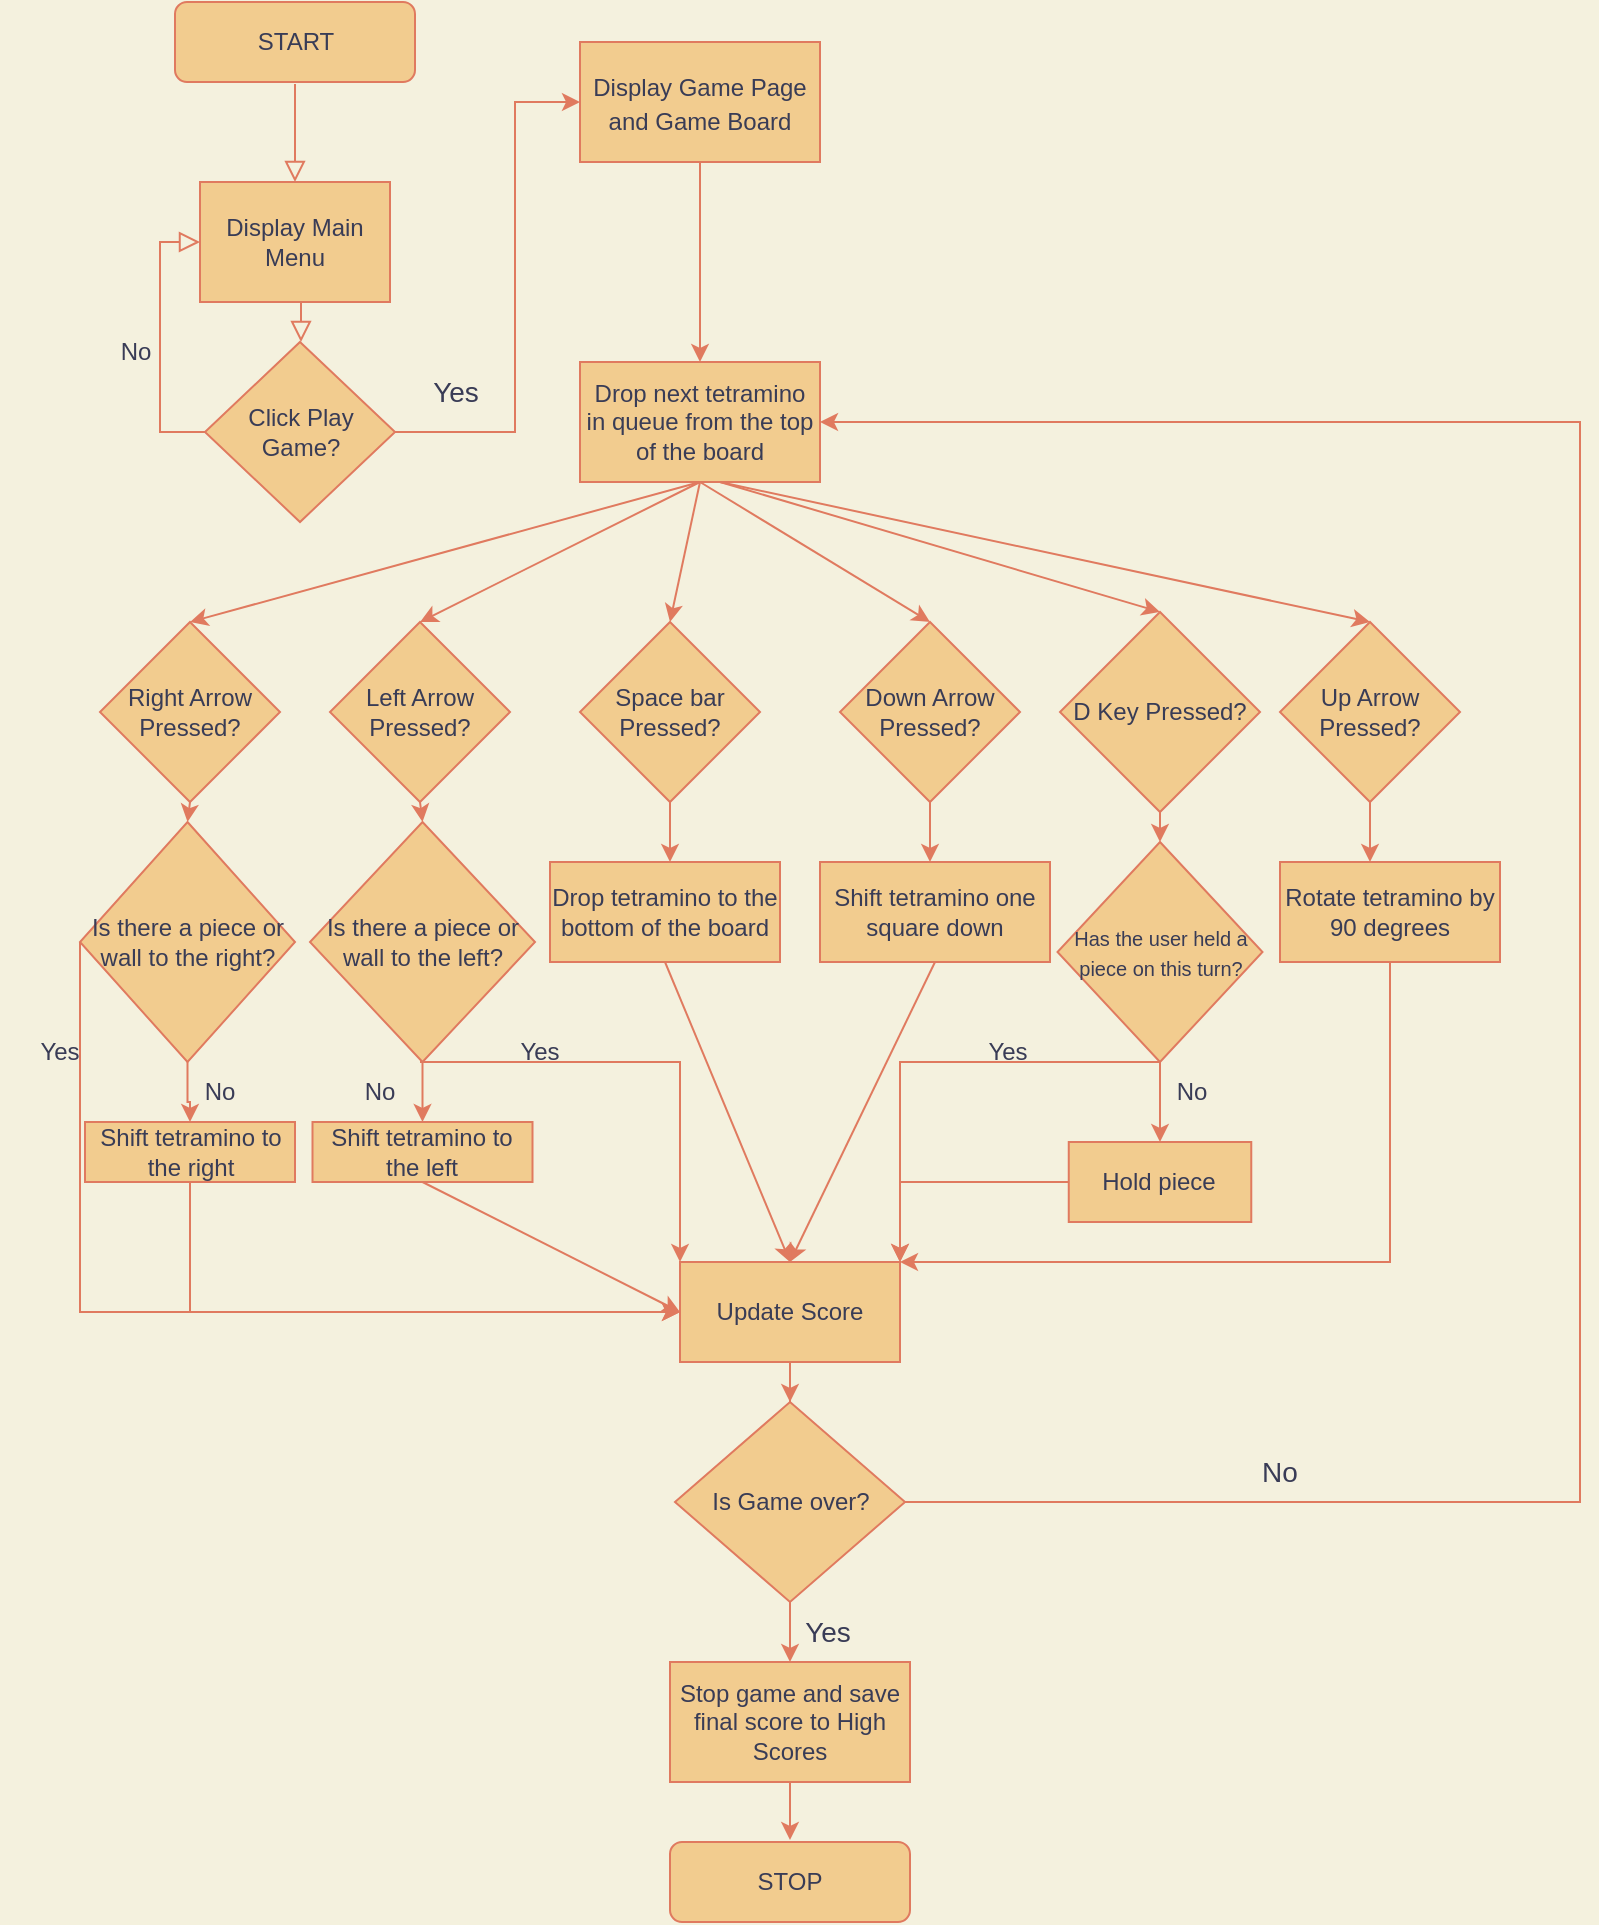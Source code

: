 <mxfile version="17.4.0" type="github">
  <diagram id="C5RBs43oDa-KdzZeNtuy" name="Page-1">
    <mxGraphModel dx="1843" dy="1023" grid="1" gridSize="10" guides="1" tooltips="1" connect="1" arrows="1" fold="1" page="1" pageScale="1" pageWidth="827" pageHeight="1169" background="#F4F1DE" math="0" shadow="0">
      <root>
        <mxCell id="WIyWlLk6GJQsqaUBKTNV-0" />
        <mxCell id="WIyWlLk6GJQsqaUBKTNV-1" parent="WIyWlLk6GJQsqaUBKTNV-0" />
        <mxCell id="WIyWlLk6GJQsqaUBKTNV-2" value="" style="rounded=0;html=1;jettySize=auto;orthogonalLoop=1;fontSize=11;endArrow=block;endFill=0;endSize=8;strokeWidth=1;shadow=0;labelBackgroundColor=none;edgeStyle=orthogonalEdgeStyle;strokeColor=#E07A5F;fontColor=#393C56;" parent="WIyWlLk6GJQsqaUBKTNV-1" source="WIyWlLk6GJQsqaUBKTNV-3" edge="1">
          <mxGeometry relative="1" as="geometry">
            <mxPoint x="147.5" y="170" as="targetPoint" />
          </mxGeometry>
        </mxCell>
        <mxCell id="WIyWlLk6GJQsqaUBKTNV-3" value="START" style="rounded=1;whiteSpace=wrap;html=1;fontSize=12;glass=0;strokeWidth=1;shadow=0;perimeterSpacing=1;labelBackgroundColor=none;fillColor=#F2CC8F;strokeColor=#E07A5F;fontColor=#393C56;" parent="WIyWlLk6GJQsqaUBKTNV-1" vertex="1">
          <mxGeometry x="87.5" y="80" width="120" height="40" as="geometry" />
        </mxCell>
        <mxCell id="WIyWlLk6GJQsqaUBKTNV-7" value="Display Main Menu" style="rounded=0;whiteSpace=wrap;html=1;fontSize=12;glass=0;strokeWidth=1;shadow=0;fillColor=#F2CC8F;strokeColor=#E07A5F;fontColor=#393C56;" parent="WIyWlLk6GJQsqaUBKTNV-1" vertex="1">
          <mxGeometry x="100" y="170" width="95" height="60" as="geometry" />
        </mxCell>
        <mxCell id="W9i5GesQ2tfGDDkS3lG0-0" value="&lt;font style=&quot;font-size: 12px&quot;&gt;Click Play Game?&lt;/font&gt;" style="rhombus;whiteSpace=wrap;html=1;rounded=0;labelBackgroundColor=none;fillColor=#F2CC8F;strokeColor=#E07A5F;fontColor=#393C56;" parent="WIyWlLk6GJQsqaUBKTNV-1" vertex="1">
          <mxGeometry x="102.5" y="250" width="95" height="90" as="geometry" />
        </mxCell>
        <mxCell id="W9i5GesQ2tfGDDkS3lG0-1" value="" style="rounded=0;html=1;jettySize=auto;orthogonalLoop=1;fontSize=11;endArrow=block;endFill=0;endSize=8;strokeWidth=1;shadow=0;labelBackgroundColor=none;edgeStyle=orthogonalEdgeStyle;entryX=0.5;entryY=0;entryDx=0;entryDy=0;strokeColor=#E07A5F;fontColor=#393C56;" parent="WIyWlLk6GJQsqaUBKTNV-1" target="W9i5GesQ2tfGDDkS3lG0-0" edge="1">
          <mxGeometry relative="1" as="geometry">
            <mxPoint x="147.5" y="230" as="sourcePoint" />
            <mxPoint x="157.5" y="180" as="targetPoint" />
            <Array as="points">
              <mxPoint x="150.5" y="230" />
              <mxPoint x="150.5" y="250" />
              <mxPoint x="150.5" y="250" />
            </Array>
          </mxGeometry>
        </mxCell>
        <mxCell id="W9i5GesQ2tfGDDkS3lG0-2" value="" style="rounded=0;html=1;jettySize=auto;orthogonalLoop=1;fontSize=11;endArrow=block;endFill=0;endSize=8;strokeWidth=1;shadow=0;labelBackgroundColor=none;edgeStyle=orthogonalEdgeStyle;entryX=0;entryY=0.5;entryDx=0;entryDy=0;exitX=0;exitY=0.5;exitDx=0;exitDy=0;strokeColor=#E07A5F;fontColor=#393C56;" parent="WIyWlLk6GJQsqaUBKTNV-1" source="W9i5GesQ2tfGDDkS3lG0-0" target="WIyWlLk6GJQsqaUBKTNV-7" edge="1">
          <mxGeometry relative="1" as="geometry">
            <mxPoint x="167.5" y="141" as="sourcePoint" />
            <mxPoint x="167.5" y="190" as="targetPoint" />
          </mxGeometry>
        </mxCell>
        <mxCell id="W9i5GesQ2tfGDDkS3lG0-4" value="No" style="text;html=1;strokeColor=none;fillColor=none;align=center;verticalAlign=middle;whiteSpace=wrap;rounded=0;labelBackgroundColor=none;fontColor=#393C56;" parent="WIyWlLk6GJQsqaUBKTNV-1" vertex="1">
          <mxGeometry x="37.5" y="240" width="60" height="30" as="geometry" />
        </mxCell>
        <mxCell id="qoW1I6F26mte4N36F8aH-4" value="Drop next tetramino in queue from the top of the board" style="rounded=0;whiteSpace=wrap;html=1;labelBackgroundColor=none;fillColor=#F2CC8F;strokeColor=#E07A5F;fontColor=#393C56;" parent="WIyWlLk6GJQsqaUBKTNV-1" vertex="1">
          <mxGeometry x="290" y="260" width="120" height="60" as="geometry" />
        </mxCell>
        <mxCell id="g5UicYCo-fZH8GxGPrzt-4" value="" style="endArrow=classic;html=1;rounded=0;exitX=0.5;exitY=1;exitDx=0;exitDy=0;entryX=0.5;entryY=0;entryDx=0;entryDy=0;labelBackgroundColor=#F4F1DE;strokeColor=#E07A5F;fontColor=#393C56;" edge="1" parent="WIyWlLk6GJQsqaUBKTNV-1" source="qoW1I6F26mte4N36F8aH-4" target="g5UicYCo-fZH8GxGPrzt-11">
          <mxGeometry width="50" height="50" relative="1" as="geometry">
            <mxPoint x="390" y="370" as="sourcePoint" />
            <mxPoint x="115" y="370" as="targetPoint" />
          </mxGeometry>
        </mxCell>
        <mxCell id="g5UicYCo-fZH8GxGPrzt-5" value="" style="endArrow=classic;html=1;rounded=0;exitX=0.5;exitY=1;exitDx=0;exitDy=0;entryX=0.5;entryY=0;entryDx=0;entryDy=0;labelBackgroundColor=#F4F1DE;strokeColor=#E07A5F;fontColor=#393C56;" edge="1" parent="WIyWlLk6GJQsqaUBKTNV-1" source="qoW1I6F26mte4N36F8aH-4" target="g5UicYCo-fZH8GxGPrzt-12">
          <mxGeometry width="50" height="50" relative="1" as="geometry">
            <mxPoint x="370" y="330" as="sourcePoint" />
            <mxPoint x="230" y="370" as="targetPoint" />
          </mxGeometry>
        </mxCell>
        <mxCell id="g5UicYCo-fZH8GxGPrzt-6" value="" style="endArrow=classic;html=1;rounded=0;exitX=0.5;exitY=1;exitDx=0;exitDy=0;entryX=0.5;entryY=0;entryDx=0;entryDy=0;labelBackgroundColor=#F4F1DE;strokeColor=#E07A5F;fontColor=#393C56;" edge="1" parent="WIyWlLk6GJQsqaUBKTNV-1" source="qoW1I6F26mte4N36F8aH-4" target="g5UicYCo-fZH8GxGPrzt-13">
          <mxGeometry width="50" height="50" relative="1" as="geometry">
            <mxPoint x="370" y="330" as="sourcePoint" />
            <mxPoint x="330" y="390" as="targetPoint" />
          </mxGeometry>
        </mxCell>
        <mxCell id="g5UicYCo-fZH8GxGPrzt-7" value="" style="endArrow=classic;html=1;rounded=0;exitX=0.5;exitY=1;exitDx=0;exitDy=0;entryX=0.5;entryY=0;entryDx=0;entryDy=0;labelBackgroundColor=#F4F1DE;strokeColor=#E07A5F;fontColor=#393C56;" edge="1" parent="WIyWlLk6GJQsqaUBKTNV-1" source="qoW1I6F26mte4N36F8aH-4" target="g5UicYCo-fZH8GxGPrzt-14">
          <mxGeometry width="50" height="50" relative="1" as="geometry">
            <mxPoint x="370" y="330" as="sourcePoint" />
            <mxPoint x="440" y="390" as="targetPoint" />
          </mxGeometry>
        </mxCell>
        <mxCell id="g5UicYCo-fZH8GxGPrzt-8" value="" style="endArrow=classic;html=1;rounded=0;entryX=0.5;entryY=0;entryDx=0;entryDy=0;labelBackgroundColor=#F4F1DE;strokeColor=#E07A5F;fontColor=#393C56;" edge="1" parent="WIyWlLk6GJQsqaUBKTNV-1" target="g5UicYCo-fZH8GxGPrzt-16">
          <mxGeometry width="50" height="50" relative="1" as="geometry">
            <mxPoint x="360" y="320" as="sourcePoint" />
            <mxPoint x="680" y="360" as="targetPoint" />
          </mxGeometry>
        </mxCell>
        <mxCell id="g5UicYCo-fZH8GxGPrzt-9" value="" style="endArrow=classic;html=1;rounded=0;entryX=0.5;entryY=0;entryDx=0;entryDy=0;labelBackgroundColor=#F4F1DE;strokeColor=#E07A5F;fontColor=#393C56;" edge="1" parent="WIyWlLk6GJQsqaUBKTNV-1" target="g5UicYCo-fZH8GxGPrzt-15">
          <mxGeometry width="50" height="50" relative="1" as="geometry">
            <mxPoint x="360" y="320" as="sourcePoint" />
            <mxPoint x="550" y="380" as="targetPoint" />
          </mxGeometry>
        </mxCell>
        <mxCell id="g5UicYCo-fZH8GxGPrzt-11" value="Right Arrow Pressed?" style="rhombus;whiteSpace=wrap;html=1;fillColor=#F2CC8F;strokeColor=#E07A5F;fontColor=#393C56;" vertex="1" parent="WIyWlLk6GJQsqaUBKTNV-1">
          <mxGeometry x="50" y="390" width="90" height="90" as="geometry" />
        </mxCell>
        <mxCell id="g5UicYCo-fZH8GxGPrzt-12" value="Left Arrow Pressed?" style="rhombus;whiteSpace=wrap;html=1;fillColor=#F2CC8F;strokeColor=#E07A5F;fontColor=#393C56;" vertex="1" parent="WIyWlLk6GJQsqaUBKTNV-1">
          <mxGeometry x="165" y="390" width="90" height="90" as="geometry" />
        </mxCell>
        <mxCell id="g5UicYCo-fZH8GxGPrzt-13" value="Space bar Pressed?" style="rhombus;whiteSpace=wrap;html=1;fillColor=#F2CC8F;strokeColor=#E07A5F;fontColor=#393C56;" vertex="1" parent="WIyWlLk6GJQsqaUBKTNV-1">
          <mxGeometry x="290" y="390" width="90" height="90" as="geometry" />
        </mxCell>
        <mxCell id="g5UicYCo-fZH8GxGPrzt-14" value="Down Arrow Pressed?" style="rhombus;whiteSpace=wrap;html=1;fillColor=#F2CC8F;strokeColor=#E07A5F;fontColor=#393C56;" vertex="1" parent="WIyWlLk6GJQsqaUBKTNV-1">
          <mxGeometry x="420" y="390" width="90" height="90" as="geometry" />
        </mxCell>
        <mxCell id="g5UicYCo-fZH8GxGPrzt-15" value="D Key Pressed?" style="rhombus;whiteSpace=wrap;html=1;fillColor=#F2CC8F;strokeColor=#E07A5F;fontColor=#393C56;" vertex="1" parent="WIyWlLk6GJQsqaUBKTNV-1">
          <mxGeometry x="530" y="385" width="100" height="100" as="geometry" />
        </mxCell>
        <mxCell id="g5UicYCo-fZH8GxGPrzt-16" value="Up Arrow Pressed?" style="rhombus;whiteSpace=wrap;html=1;fillColor=#F2CC8F;strokeColor=#E07A5F;fontColor=#393C56;" vertex="1" parent="WIyWlLk6GJQsqaUBKTNV-1">
          <mxGeometry x="640" y="390" width="90" height="90" as="geometry" />
        </mxCell>
        <mxCell id="g5UicYCo-fZH8GxGPrzt-19" value="" style="endArrow=classic;html=1;rounded=0;exitX=0.5;exitY=1;exitDx=0;exitDy=0;entryX=0.5;entryY=0;entryDx=0;entryDy=0;labelBackgroundColor=#F4F1DE;strokeColor=#E07A5F;fontColor=#393C56;" edge="1" parent="WIyWlLk6GJQsqaUBKTNV-1" source="g5UicYCo-fZH8GxGPrzt-11" target="g5UicYCo-fZH8GxGPrzt-29">
          <mxGeometry width="50" height="50" relative="1" as="geometry">
            <mxPoint x="390" y="610" as="sourcePoint" />
            <mxPoint x="115" y="510" as="targetPoint" />
          </mxGeometry>
        </mxCell>
        <mxCell id="g5UicYCo-fZH8GxGPrzt-21" value="" style="endArrow=classic;html=1;rounded=0;exitX=0.5;exitY=1;exitDx=0;exitDy=0;entryX=0.5;entryY=0;entryDx=0;entryDy=0;labelBackgroundColor=#F4F1DE;strokeColor=#E07A5F;fontColor=#393C56;" edge="1" parent="WIyWlLk6GJQsqaUBKTNV-1" source="g5UicYCo-fZH8GxGPrzt-12" target="g5UicYCo-fZH8GxGPrzt-30">
          <mxGeometry width="50" height="50" relative="1" as="geometry">
            <mxPoint x="125" y="490" as="sourcePoint" />
            <mxPoint x="218" y="510" as="targetPoint" />
          </mxGeometry>
        </mxCell>
        <mxCell id="g5UicYCo-fZH8GxGPrzt-22" value="" style="endArrow=classic;html=1;rounded=0;exitX=0.5;exitY=1;exitDx=0;exitDy=0;labelBackgroundColor=#F4F1DE;strokeColor=#E07A5F;fontColor=#393C56;" edge="1" parent="WIyWlLk6GJQsqaUBKTNV-1" source="g5UicYCo-fZH8GxGPrzt-13">
          <mxGeometry width="50" height="50" relative="1" as="geometry">
            <mxPoint x="135" y="500" as="sourcePoint" />
            <mxPoint x="335" y="510" as="targetPoint" />
          </mxGeometry>
        </mxCell>
        <mxCell id="g5UicYCo-fZH8GxGPrzt-23" value="" style="endArrow=classic;html=1;rounded=0;exitX=0.5;exitY=1;exitDx=0;exitDy=0;labelBackgroundColor=#F4F1DE;strokeColor=#E07A5F;fontColor=#393C56;" edge="1" parent="WIyWlLk6GJQsqaUBKTNV-1" source="g5UicYCo-fZH8GxGPrzt-14">
          <mxGeometry width="50" height="50" relative="1" as="geometry">
            <mxPoint x="145" y="510" as="sourcePoint" />
            <mxPoint x="465" y="510" as="targetPoint" />
          </mxGeometry>
        </mxCell>
        <mxCell id="g5UicYCo-fZH8GxGPrzt-24" value="" style="endArrow=classic;html=1;rounded=0;exitX=0.5;exitY=1;exitDx=0;exitDy=0;entryX=0.5;entryY=0;entryDx=0;entryDy=0;labelBackgroundColor=#F4F1DE;strokeColor=#E07A5F;fontColor=#393C56;" edge="1" parent="WIyWlLk6GJQsqaUBKTNV-1" source="g5UicYCo-fZH8GxGPrzt-15" target="g5UicYCo-fZH8GxGPrzt-31">
          <mxGeometry width="50" height="50" relative="1" as="geometry">
            <mxPoint x="155" y="520" as="sourcePoint" />
            <mxPoint x="580" y="520" as="targetPoint" />
          </mxGeometry>
        </mxCell>
        <mxCell id="g5UicYCo-fZH8GxGPrzt-25" value="" style="endArrow=classic;html=1;rounded=0;exitX=0.5;exitY=1;exitDx=0;exitDy=0;labelBackgroundColor=#F4F1DE;strokeColor=#E07A5F;fontColor=#393C56;" edge="1" parent="WIyWlLk6GJQsqaUBKTNV-1" source="g5UicYCo-fZH8GxGPrzt-16">
          <mxGeometry width="50" height="50" relative="1" as="geometry">
            <mxPoint x="165" y="530" as="sourcePoint" />
            <mxPoint x="685" y="510" as="targetPoint" />
          </mxGeometry>
        </mxCell>
        <mxCell id="g5UicYCo-fZH8GxGPrzt-26" value="Drop tetramino to the bottom of the board" style="rounded=0;whiteSpace=wrap;html=1;fillColor=#F2CC8F;strokeColor=#E07A5F;fontColor=#393C56;" vertex="1" parent="WIyWlLk6GJQsqaUBKTNV-1">
          <mxGeometry x="275" y="510" width="115" height="50" as="geometry" />
        </mxCell>
        <mxCell id="g5UicYCo-fZH8GxGPrzt-27" value="Shift tetramino one square down" style="rounded=0;whiteSpace=wrap;html=1;fillColor=#F2CC8F;strokeColor=#E07A5F;fontColor=#393C56;" vertex="1" parent="WIyWlLk6GJQsqaUBKTNV-1">
          <mxGeometry x="410" y="510" width="115" height="50" as="geometry" />
        </mxCell>
        <mxCell id="g5UicYCo-fZH8GxGPrzt-28" value="Rotate tetramino by 90 degrees" style="rounded=0;whiteSpace=wrap;html=1;fillColor=#F2CC8F;strokeColor=#E07A5F;fontColor=#393C56;" vertex="1" parent="WIyWlLk6GJQsqaUBKTNV-1">
          <mxGeometry x="640" y="510" width="110" height="50" as="geometry" />
        </mxCell>
        <mxCell id="g5UicYCo-fZH8GxGPrzt-43" value="" style="edgeStyle=orthogonalEdgeStyle;rounded=0;orthogonalLoop=1;jettySize=auto;html=1;fontSize=12;labelBackgroundColor=#F4F1DE;strokeColor=#E07A5F;fontColor=#393C56;" edge="1" parent="WIyWlLk6GJQsqaUBKTNV-1" source="g5UicYCo-fZH8GxGPrzt-29" target="g5UicYCo-fZH8GxGPrzt-42">
          <mxGeometry relative="1" as="geometry" />
        </mxCell>
        <mxCell id="g5UicYCo-fZH8GxGPrzt-29" value="Is there a piece or wall to the right?" style="rhombus;whiteSpace=wrap;html=1;fillColor=#F2CC8F;strokeColor=#E07A5F;fontColor=#393C56;" vertex="1" parent="WIyWlLk6GJQsqaUBKTNV-1">
          <mxGeometry x="40" y="490" width="107.5" height="120" as="geometry" />
        </mxCell>
        <mxCell id="g5UicYCo-fZH8GxGPrzt-30" value="Is there a piece or wall to the left?" style="rhombus;whiteSpace=wrap;html=1;fillColor=#F2CC8F;strokeColor=#E07A5F;fontColor=#393C56;" vertex="1" parent="WIyWlLk6GJQsqaUBKTNV-1">
          <mxGeometry x="155" y="490" width="112.5" height="120" as="geometry" />
        </mxCell>
        <mxCell id="g5UicYCo-fZH8GxGPrzt-31" value="&lt;font style=&quot;font-size: 10px&quot;&gt;Has the user held a piece on this turn?&lt;/font&gt;" style="rhombus;whiteSpace=wrap;html=1;fillColor=#F2CC8F;strokeColor=#E07A5F;fontColor=#393C56;" vertex="1" parent="WIyWlLk6GJQsqaUBKTNV-1">
          <mxGeometry x="528.75" y="500" width="102.5" height="110" as="geometry" />
        </mxCell>
        <mxCell id="g5UicYCo-fZH8GxGPrzt-35" value="" style="edgeStyle=orthogonalEdgeStyle;rounded=0;orthogonalLoop=1;jettySize=auto;html=1;fontSize=12;labelBackgroundColor=#F4F1DE;strokeColor=#E07A5F;fontColor=#393C56;" edge="1" parent="WIyWlLk6GJQsqaUBKTNV-1" source="g5UicYCo-fZH8GxGPrzt-33" target="g5UicYCo-fZH8GxGPrzt-34">
          <mxGeometry relative="1" as="geometry" />
        </mxCell>
        <mxCell id="g5UicYCo-fZH8GxGPrzt-33" value="&lt;font style=&quot;font-size: 12px&quot;&gt;Update Score&lt;/font&gt;" style="rounded=0;whiteSpace=wrap;html=1;fontSize=10;fillColor=#F2CC8F;strokeColor=#E07A5F;fontColor=#393C56;" vertex="1" parent="WIyWlLk6GJQsqaUBKTNV-1">
          <mxGeometry x="340" y="710" width="110" height="50" as="geometry" />
        </mxCell>
        <mxCell id="g5UicYCo-fZH8GxGPrzt-34" value="&lt;font style=&quot;font-size: 12px&quot;&gt;Is Game over?&lt;/font&gt;" style="rhombus;whiteSpace=wrap;html=1;fontSize=10;rounded=0;fillColor=#F2CC8F;strokeColor=#E07A5F;fontColor=#393C56;" vertex="1" parent="WIyWlLk6GJQsqaUBKTNV-1">
          <mxGeometry x="337.5" y="780" width="115" height="100" as="geometry" />
        </mxCell>
        <mxCell id="g5UicYCo-fZH8GxGPrzt-36" value="" style="endArrow=classic;html=1;rounded=0;fontSize=12;exitX=0.5;exitY=1;exitDx=0;exitDy=0;entryX=0.5;entryY=0;entryDx=0;entryDy=0;labelBackgroundColor=#F4F1DE;strokeColor=#E07A5F;fontColor=#393C56;" edge="1" parent="WIyWlLk6GJQsqaUBKTNV-1" source="g5UicYCo-fZH8GxGPrzt-26" target="g5UicYCo-fZH8GxGPrzt-33">
          <mxGeometry width="50" height="50" relative="1" as="geometry">
            <mxPoint x="390" y="480" as="sourcePoint" />
            <mxPoint x="440" y="430" as="targetPoint" />
          </mxGeometry>
        </mxCell>
        <mxCell id="g5UicYCo-fZH8GxGPrzt-37" value="" style="endArrow=classic;html=1;rounded=0;fontSize=12;exitX=0.5;exitY=1;exitDx=0;exitDy=0;entryX=0.5;entryY=0;entryDx=0;entryDy=0;labelBackgroundColor=#F4F1DE;strokeColor=#E07A5F;fontColor=#393C56;" edge="1" parent="WIyWlLk6GJQsqaUBKTNV-1" source="g5UicYCo-fZH8GxGPrzt-27" target="g5UicYCo-fZH8GxGPrzt-33">
          <mxGeometry width="50" height="50" relative="1" as="geometry">
            <mxPoint x="342.5" y="570" as="sourcePoint" />
            <mxPoint x="405" y="720" as="targetPoint" />
          </mxGeometry>
        </mxCell>
        <mxCell id="g5UicYCo-fZH8GxGPrzt-38" value="" style="endArrow=classic;html=1;rounded=0;fontSize=12;exitX=0.5;exitY=1;exitDx=0;exitDy=0;entryX=1;entryY=0;entryDx=0;entryDy=0;labelBackgroundColor=#F4F1DE;strokeColor=#E07A5F;fontColor=#393C56;" edge="1" parent="WIyWlLk6GJQsqaUBKTNV-1" source="g5UicYCo-fZH8GxGPrzt-28" target="g5UicYCo-fZH8GxGPrzt-33">
          <mxGeometry width="50" height="50" relative="1" as="geometry">
            <mxPoint x="390" y="480" as="sourcePoint" />
            <mxPoint x="440" y="430" as="targetPoint" />
            <Array as="points">
              <mxPoint x="695" y="710" />
              <mxPoint x="560" y="710" />
            </Array>
          </mxGeometry>
        </mxCell>
        <mxCell id="g5UicYCo-fZH8GxGPrzt-39" value="" style="endArrow=classic;html=1;rounded=0;fontSize=12;exitX=0;exitY=0.5;exitDx=0;exitDy=0;entryX=0;entryY=0.5;entryDx=0;entryDy=0;labelBackgroundColor=#F4F1DE;strokeColor=#E07A5F;fontColor=#393C56;" edge="1" parent="WIyWlLk6GJQsqaUBKTNV-1" source="g5UicYCo-fZH8GxGPrzt-29" target="g5UicYCo-fZH8GxGPrzt-33">
          <mxGeometry width="50" height="50" relative="1" as="geometry">
            <mxPoint x="390" y="540" as="sourcePoint" />
            <mxPoint x="440" y="490" as="targetPoint" />
            <Array as="points">
              <mxPoint x="40" y="735" />
            </Array>
          </mxGeometry>
        </mxCell>
        <mxCell id="g5UicYCo-fZH8GxGPrzt-41" value="Yes" style="text;html=1;strokeColor=none;fillColor=none;align=center;verticalAlign=middle;whiteSpace=wrap;rounded=0;fontSize=12;fontColor=#393C56;" vertex="1" parent="WIyWlLk6GJQsqaUBKTNV-1">
          <mxGeometry y="590" width="60" height="30" as="geometry" />
        </mxCell>
        <mxCell id="g5UicYCo-fZH8GxGPrzt-42" value="Shift tetramino to the right" style="whiteSpace=wrap;html=1;fillColor=#F2CC8F;strokeColor=#E07A5F;fontColor=#393C56;" vertex="1" parent="WIyWlLk6GJQsqaUBKTNV-1">
          <mxGeometry x="42.5" y="640" width="105" height="30" as="geometry" />
        </mxCell>
        <mxCell id="g5UicYCo-fZH8GxGPrzt-44" value="No" style="text;html=1;strokeColor=none;fillColor=none;align=center;verticalAlign=middle;whiteSpace=wrap;rounded=0;fontSize=12;fontColor=#393C56;" vertex="1" parent="WIyWlLk6GJQsqaUBKTNV-1">
          <mxGeometry x="80" y="610" width="60" height="30" as="geometry" />
        </mxCell>
        <mxCell id="g5UicYCo-fZH8GxGPrzt-45" value="" style="endArrow=classic;html=1;rounded=0;fontSize=12;exitX=0.5;exitY=1;exitDx=0;exitDy=0;entryX=0;entryY=0.5;entryDx=0;entryDy=0;labelBackgroundColor=#F4F1DE;strokeColor=#E07A5F;fontColor=#393C56;" edge="1" parent="WIyWlLk6GJQsqaUBKTNV-1" source="g5UicYCo-fZH8GxGPrzt-42" target="g5UicYCo-fZH8GxGPrzt-33">
          <mxGeometry width="50" height="50" relative="1" as="geometry">
            <mxPoint x="390" y="530" as="sourcePoint" />
            <mxPoint x="440" y="480" as="targetPoint" />
            <Array as="points">
              <mxPoint x="95" y="735" />
            </Array>
          </mxGeometry>
        </mxCell>
        <mxCell id="g5UicYCo-fZH8GxGPrzt-47" value="" style="endArrow=classic;html=1;rounded=0;fontSize=12;exitX=0.5;exitY=1;exitDx=0;exitDy=0;labelBackgroundColor=#F4F1DE;strokeColor=#E07A5F;fontColor=#393C56;" edge="1" parent="WIyWlLk6GJQsqaUBKTNV-1" source="g5UicYCo-fZH8GxGPrzt-30">
          <mxGeometry width="50" height="50" relative="1" as="geometry">
            <mxPoint x="390" y="520" as="sourcePoint" />
            <mxPoint x="211.25" y="610" as="targetPoint" />
          </mxGeometry>
        </mxCell>
        <mxCell id="g5UicYCo-fZH8GxGPrzt-49" value="Shift tetramino to the left" style="rounded=0;whiteSpace=wrap;html=1;fontSize=12;fillColor=#F2CC8F;strokeColor=#E07A5F;fontColor=#393C56;" vertex="1" parent="WIyWlLk6GJQsqaUBKTNV-1">
          <mxGeometry x="156.25" y="640" width="110" height="30" as="geometry" />
        </mxCell>
        <mxCell id="g5UicYCo-fZH8GxGPrzt-50" value="" style="endArrow=classic;html=1;rounded=0;fontSize=12;exitX=0.5;exitY=1;exitDx=0;exitDy=0;entryX=0.5;entryY=0;entryDx=0;entryDy=0;labelBackgroundColor=#F4F1DE;strokeColor=#E07A5F;fontColor=#393C56;" edge="1" parent="WIyWlLk6GJQsqaUBKTNV-1" source="g5UicYCo-fZH8GxGPrzt-30" target="g5UicYCo-fZH8GxGPrzt-49">
          <mxGeometry width="50" height="50" relative="1" as="geometry">
            <mxPoint x="390" y="550" as="sourcePoint" />
            <mxPoint x="440" y="500" as="targetPoint" />
          </mxGeometry>
        </mxCell>
        <mxCell id="g5UicYCo-fZH8GxGPrzt-51" value="No" style="text;html=1;strokeColor=none;fillColor=none;align=center;verticalAlign=middle;whiteSpace=wrap;rounded=0;fontSize=12;fontColor=#393C56;" vertex="1" parent="WIyWlLk6GJQsqaUBKTNV-1">
          <mxGeometry x="160" y="610" width="60" height="30" as="geometry" />
        </mxCell>
        <mxCell id="g5UicYCo-fZH8GxGPrzt-52" value="" style="endArrow=classic;html=1;rounded=0;fontSize=12;exitX=0.5;exitY=1;exitDx=0;exitDy=0;entryX=0;entryY=0.5;entryDx=0;entryDy=0;labelBackgroundColor=#F4F1DE;strokeColor=#E07A5F;fontColor=#393C56;" edge="1" parent="WIyWlLk6GJQsqaUBKTNV-1" source="g5UicYCo-fZH8GxGPrzt-49" target="g5UicYCo-fZH8GxGPrzt-33">
          <mxGeometry width="50" height="50" relative="1" as="geometry">
            <mxPoint x="390" y="550" as="sourcePoint" />
            <mxPoint x="440" y="500" as="targetPoint" />
          </mxGeometry>
        </mxCell>
        <mxCell id="g5UicYCo-fZH8GxGPrzt-53" value="" style="endArrow=classic;html=1;rounded=0;fontSize=12;entryX=0;entryY=0;entryDx=0;entryDy=0;labelBackgroundColor=#F4F1DE;strokeColor=#E07A5F;fontColor=#393C56;" edge="1" parent="WIyWlLk6GJQsqaUBKTNV-1" target="g5UicYCo-fZH8GxGPrzt-33">
          <mxGeometry width="50" height="50" relative="1" as="geometry">
            <mxPoint x="210" y="610" as="sourcePoint" />
            <mxPoint x="440" y="460" as="targetPoint" />
            <Array as="points">
              <mxPoint x="340" y="610" />
            </Array>
          </mxGeometry>
        </mxCell>
        <mxCell id="g5UicYCo-fZH8GxGPrzt-54" value="Yes" style="text;html=1;strokeColor=none;fillColor=none;align=center;verticalAlign=middle;whiteSpace=wrap;rounded=0;fontSize=12;fontColor=#393C56;" vertex="1" parent="WIyWlLk6GJQsqaUBKTNV-1">
          <mxGeometry x="240" y="590" width="60" height="30" as="geometry" />
        </mxCell>
        <mxCell id="g5UicYCo-fZH8GxGPrzt-55" value="Hold piece" style="rounded=0;whiteSpace=wrap;html=1;fontSize=12;fillColor=#F2CC8F;strokeColor=#E07A5F;fontColor=#393C56;" vertex="1" parent="WIyWlLk6GJQsqaUBKTNV-1">
          <mxGeometry x="534.38" y="650" width="91.25" height="40" as="geometry" />
        </mxCell>
        <mxCell id="g5UicYCo-fZH8GxGPrzt-56" value="" style="endArrow=classic;html=1;rounded=0;fontSize=12;exitX=0.5;exitY=1;exitDx=0;exitDy=0;entryX=0.5;entryY=0;entryDx=0;entryDy=0;labelBackgroundColor=#F4F1DE;strokeColor=#E07A5F;fontColor=#393C56;" edge="1" parent="WIyWlLk6GJQsqaUBKTNV-1" source="g5UicYCo-fZH8GxGPrzt-31" target="g5UicYCo-fZH8GxGPrzt-55">
          <mxGeometry width="50" height="50" relative="1" as="geometry">
            <mxPoint x="390" y="620" as="sourcePoint" />
            <mxPoint x="440" y="570" as="targetPoint" />
          </mxGeometry>
        </mxCell>
        <mxCell id="g5UicYCo-fZH8GxGPrzt-57" value="" style="endArrow=classic;html=1;rounded=0;fontSize=12;exitX=0.5;exitY=1;exitDx=0;exitDy=0;entryX=1;entryY=0;entryDx=0;entryDy=0;labelBackgroundColor=#F4F1DE;strokeColor=#E07A5F;fontColor=#393C56;" edge="1" parent="WIyWlLk6GJQsqaUBKTNV-1" source="g5UicYCo-fZH8GxGPrzt-31" target="g5UicYCo-fZH8GxGPrzt-33">
          <mxGeometry width="50" height="50" relative="1" as="geometry">
            <mxPoint x="390" y="620" as="sourcePoint" />
            <mxPoint x="440" y="570" as="targetPoint" />
            <Array as="points">
              <mxPoint x="450" y="610" />
            </Array>
          </mxGeometry>
        </mxCell>
        <mxCell id="g5UicYCo-fZH8GxGPrzt-58" value="Yes" style="text;html=1;strokeColor=none;fillColor=none;align=center;verticalAlign=middle;whiteSpace=wrap;rounded=0;fontSize=12;fontColor=#393C56;" vertex="1" parent="WIyWlLk6GJQsqaUBKTNV-1">
          <mxGeometry x="474.38" y="590" width="60" height="30" as="geometry" />
        </mxCell>
        <mxCell id="g5UicYCo-fZH8GxGPrzt-59" value="No" style="text;html=1;strokeColor=none;fillColor=none;align=center;verticalAlign=middle;whiteSpace=wrap;rounded=0;fontSize=12;fontColor=#393C56;" vertex="1" parent="WIyWlLk6GJQsqaUBKTNV-1">
          <mxGeometry x="565.63" y="610" width="60" height="30" as="geometry" />
        </mxCell>
        <mxCell id="g5UicYCo-fZH8GxGPrzt-60" value="" style="endArrow=classic;html=1;rounded=0;fontSize=12;exitX=0;exitY=0.5;exitDx=0;exitDy=0;labelBackgroundColor=#F4F1DE;strokeColor=#E07A5F;fontColor=#393C56;" edge="1" parent="WIyWlLk6GJQsqaUBKTNV-1" source="g5UicYCo-fZH8GxGPrzt-55">
          <mxGeometry width="50" height="50" relative="1" as="geometry">
            <mxPoint x="390" y="620" as="sourcePoint" />
            <mxPoint x="450" y="710" as="targetPoint" />
            <Array as="points">
              <mxPoint x="450" y="670" />
            </Array>
          </mxGeometry>
        </mxCell>
        <mxCell id="g5UicYCo-fZH8GxGPrzt-61" value="" style="endArrow=classic;html=1;rounded=0;fontSize=12;exitX=1;exitY=0.5;exitDx=0;exitDy=0;entryX=1;entryY=0.5;entryDx=0;entryDy=0;labelBackgroundColor=#F4F1DE;strokeColor=#E07A5F;fontColor=#393C56;" edge="1" parent="WIyWlLk6GJQsqaUBKTNV-1" source="g5UicYCo-fZH8GxGPrzt-34" target="qoW1I6F26mte4N36F8aH-4">
          <mxGeometry width="50" height="50" relative="1" as="geometry">
            <mxPoint x="390" y="840" as="sourcePoint" />
            <mxPoint x="440" y="790" as="targetPoint" />
            <Array as="points">
              <mxPoint x="790" y="830" />
              <mxPoint x="790" y="530" />
              <mxPoint x="790" y="290" />
            </Array>
          </mxGeometry>
        </mxCell>
        <mxCell id="g5UicYCo-fZH8GxGPrzt-62" value="No" style="text;html=1;strokeColor=none;fillColor=none;align=center;verticalAlign=middle;whiteSpace=wrap;rounded=0;fontSize=14;fontColor=#393C56;" vertex="1" parent="WIyWlLk6GJQsqaUBKTNV-1">
          <mxGeometry x="610" y="800" width="60" height="30" as="geometry" />
        </mxCell>
        <mxCell id="g5UicYCo-fZH8GxGPrzt-63" value="" style="endArrow=classic;html=1;rounded=0;fontSize=12;exitX=0.5;exitY=1;exitDx=0;exitDy=0;labelBackgroundColor=#F4F1DE;strokeColor=#E07A5F;fontColor=#393C56;" edge="1" parent="WIyWlLk6GJQsqaUBKTNV-1" source="g5UicYCo-fZH8GxGPrzt-34" target="g5UicYCo-fZH8GxGPrzt-64">
          <mxGeometry width="50" height="50" relative="1" as="geometry">
            <mxPoint x="390" y="800" as="sourcePoint" />
            <mxPoint x="395" y="930" as="targetPoint" />
          </mxGeometry>
        </mxCell>
        <mxCell id="g5UicYCo-fZH8GxGPrzt-64" value="Stop game and save final score to High Scores" style="rounded=0;whiteSpace=wrap;html=1;fontSize=12;fillColor=#F2CC8F;strokeColor=#E07A5F;fontColor=#393C56;" vertex="1" parent="WIyWlLk6GJQsqaUBKTNV-1">
          <mxGeometry x="335" y="910" width="120" height="60" as="geometry" />
        </mxCell>
        <mxCell id="g5UicYCo-fZH8GxGPrzt-65" value="Yes" style="text;html=1;strokeColor=none;fillColor=none;align=center;verticalAlign=middle;whiteSpace=wrap;rounded=0;fontSize=14;fontColor=#393C56;" vertex="1" parent="WIyWlLk6GJQsqaUBKTNV-1">
          <mxGeometry x="384" y="880" width="60" height="30" as="geometry" />
        </mxCell>
        <mxCell id="g5UicYCo-fZH8GxGPrzt-66" value="" style="endArrow=classic;html=1;rounded=0;fontSize=14;exitX=1;exitY=0.5;exitDx=0;exitDy=0;entryX=0;entryY=0.5;entryDx=0;entryDy=0;labelBackgroundColor=#F4F1DE;strokeColor=#E07A5F;fontColor=#393C56;" edge="1" parent="WIyWlLk6GJQsqaUBKTNV-1" source="W9i5GesQ2tfGDDkS3lG0-0" target="g5UicYCo-fZH8GxGPrzt-68">
          <mxGeometry width="50" height="50" relative="1" as="geometry">
            <mxPoint x="317.5" y="330" as="sourcePoint" />
            <mxPoint x="257.5" y="140" as="targetPoint" />
            <Array as="points">
              <mxPoint x="257.5" y="295" />
              <mxPoint x="257.5" y="130" />
            </Array>
          </mxGeometry>
        </mxCell>
        <mxCell id="g5UicYCo-fZH8GxGPrzt-68" value="&lt;font style=&quot;font-size: 12px&quot;&gt;Display Game Page and Game Board&lt;/font&gt;" style="rounded=0;whiteSpace=wrap;html=1;fontSize=14;fillColor=#F2CC8F;strokeColor=#E07A5F;fontColor=#393C56;" vertex="1" parent="WIyWlLk6GJQsqaUBKTNV-1">
          <mxGeometry x="290" y="100" width="120" height="60" as="geometry" />
        </mxCell>
        <mxCell id="g5UicYCo-fZH8GxGPrzt-69" value="Yes" style="text;html=1;strokeColor=none;fillColor=none;align=center;verticalAlign=middle;whiteSpace=wrap;rounded=0;fontSize=14;fontColor=#393C56;" vertex="1" parent="WIyWlLk6GJQsqaUBKTNV-1">
          <mxGeometry x="197.5" y="260" width="60" height="30" as="geometry" />
        </mxCell>
        <mxCell id="g5UicYCo-fZH8GxGPrzt-70" value="" style="endArrow=classic;html=1;rounded=0;fontSize=12;exitX=0.5;exitY=1;exitDx=0;exitDy=0;entryX=0.5;entryY=0;entryDx=0;entryDy=0;labelBackgroundColor=#F4F1DE;strokeColor=#E07A5F;fontColor=#393C56;" edge="1" parent="WIyWlLk6GJQsqaUBKTNV-1" source="g5UicYCo-fZH8GxGPrzt-68" target="qoW1I6F26mte4N36F8aH-4">
          <mxGeometry width="50" height="50" relative="1" as="geometry">
            <mxPoint x="390" y="360" as="sourcePoint" />
            <mxPoint x="440" y="310" as="targetPoint" />
          </mxGeometry>
        </mxCell>
        <mxCell id="g5UicYCo-fZH8GxGPrzt-71" value="STOP" style="rounded=1;whiteSpace=wrap;html=1;fontSize=12;glass=0;strokeWidth=1;shadow=0;perimeterSpacing=1;labelBackgroundColor=none;fillColor=#F2CC8F;strokeColor=#E07A5F;fontColor=#393C56;" vertex="1" parent="WIyWlLk6GJQsqaUBKTNV-1">
          <mxGeometry x="335" y="1000" width="120" height="40" as="geometry" />
        </mxCell>
        <mxCell id="g5UicYCo-fZH8GxGPrzt-72" value="" style="endArrow=classic;html=1;rounded=0;fontSize=12;exitX=0.5;exitY=1;exitDx=0;exitDy=0;entryX=0.5;entryY=0;entryDx=0;entryDy=0;labelBackgroundColor=#F4F1DE;strokeColor=#E07A5F;fontColor=#393C56;" edge="1" parent="WIyWlLk6GJQsqaUBKTNV-1" source="g5UicYCo-fZH8GxGPrzt-64" target="g5UicYCo-fZH8GxGPrzt-71">
          <mxGeometry width="50" height="50" relative="1" as="geometry">
            <mxPoint x="390" y="890" as="sourcePoint" />
            <mxPoint x="710" y="1040" as="targetPoint" />
            <Array as="points" />
          </mxGeometry>
        </mxCell>
      </root>
    </mxGraphModel>
  </diagram>
</mxfile>
